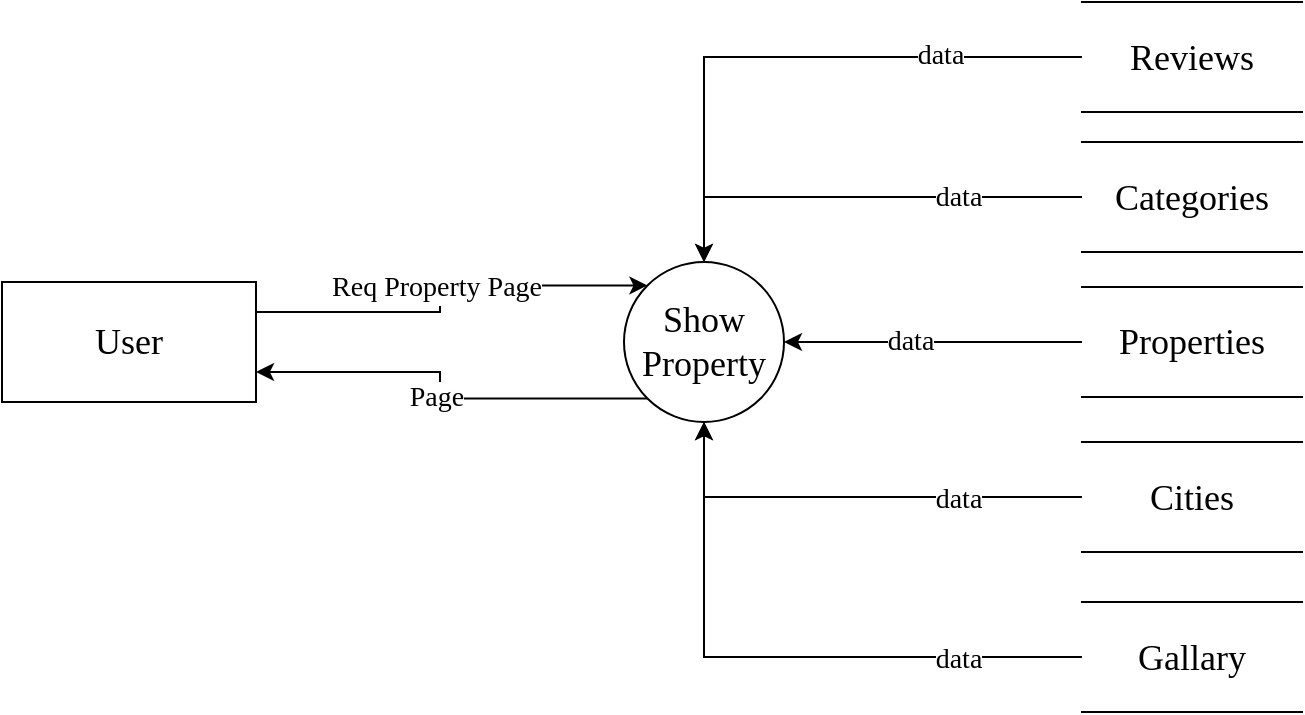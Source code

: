 <mxfile version="17.1.3" type="google"><diagram id="HeBkzXPH-GdMvk_lJBK_" name="Page-1"><mxGraphModel grid="1" gridSize="10" guides="1" tooltips="1" connect="1" arrows="1" page="1" fold="1" pageScale="1" pageWidth="827" pageHeight="1169" background="none" math="0" shadow="0"><root><mxCell id="0"/><mxCell id="1" parent="0"/><mxCell id="6l1TLSjAQP7HA2U_qRRk-19" value="" style="edgeStyle=orthogonalEdgeStyle;rounded=0;orthogonalLoop=1;jettySize=auto;html=1;fontFamily=Times New Roman;fontSize=16;entryX=0.25;entryY=1;entryDx=0;entryDy=0;exitX=1;exitY=0;exitDx=0;exitDy=0;" parent="1" edge="1"><mxGeometry relative="1" as="geometry"><mxPoint x="660" y="100" as="targetPoint"/></mxGeometry></mxCell><mxCell id="6l1TLSjAQP7HA2U_qRRk-21" style="edgeStyle=orthogonalEdgeStyle;rounded=0;orthogonalLoop=1;jettySize=auto;html=1;exitX=0.75;exitY=1;exitDx=0;exitDy=0;entryX=1;entryY=1;entryDx=0;entryDy=0;fontFamily=Times New Roman;fontSize=16;" parent="1" edge="1"><mxGeometry relative="1" as="geometry"><Array as="points"><mxPoint x="720" y="247"/></Array><mxPoint x="720" y="100" as="sourcePoint"/></mxGeometry></mxCell><mxCell id="ppLeph98q2jPRG6dnW5D-12" value="&lt;span style=&quot;font-size: 18px&quot;&gt;User&lt;/span&gt;" style="rounded=0;whiteSpace=wrap;html=1;fontFamily=Times New Roman;" parent="1" vertex="1"><mxGeometry x="100" y="160" width="127" height="60" as="geometry"/></mxCell><mxCell id="ybVQCAMKLovBi2533NB--38" style="rounded=0;orthogonalLoop=1;jettySize=auto;html=1;exitX=0;exitY=1;exitDx=0;exitDy=0;fontSize=17;startArrow=none;startFill=0;endArrow=classic;endFill=1;entryX=1;entryY=0.75;entryDx=0;entryDy=0;edgeStyle=orthogonalEdgeStyle;fontFamily=Times New Roman;" parent="1" source="ybVQCAMKLovBi2533NB--40" target="ppLeph98q2jPRG6dnW5D-12" edge="1"><mxGeometry relative="1" as="geometry"><mxPoint x="311" y="210" as="targetPoint"/></mxGeometry></mxCell><mxCell id="ybVQCAMKLovBi2533NB--39" value="Page" style="edgeLabel;html=1;align=center;verticalAlign=middle;resizable=0;points=[];fontSize=14;fontFamily=Times New Roman;" parent="ybVQCAMKLovBi2533NB--38" connectable="0" vertex="1"><mxGeometry x="-0.83" y="2" relative="1" as="geometry"><mxPoint x="-88" y="-3" as="offset"/></mxGeometry></mxCell><mxCell id="ybVQCAMKLovBi2533NB--40" value="&lt;p&gt;&lt;font style=&quot;font-size: 18px&quot;&gt;Show Property&lt;/font&gt;&lt;/p&gt;" style="ellipse;whiteSpace=wrap;html=1;aspect=fixed;shadow=0;sketch=0;rotation=0;fontFamily=Times New Roman;" parent="1" vertex="1"><mxGeometry x="411" y="150" width="80" height="80" as="geometry"/></mxCell><mxCell id="ybVQCAMKLovBi2533NB--41" style="edgeStyle=orthogonalEdgeStyle;rounded=0;orthogonalLoop=1;jettySize=auto;html=1;exitX=0;exitY=0.5;exitDx=0;exitDy=0;entryX=1;entryY=0.5;entryDx=0;entryDy=0;fontSize=17;elbow=vertical;fontFamily=Times New Roman;" parent="1" source="ybVQCAMKLovBi2533NB--43" target="ybVQCAMKLovBi2533NB--40" edge="1"><mxGeometry relative="1" as="geometry"/></mxCell><mxCell id="ybVQCAMKLovBi2533NB--42" value="data" style="edgeLabel;html=1;align=center;verticalAlign=middle;resizable=0;points=[];fontSize=14;fontFamily=Times New Roman;" parent="ybVQCAMKLovBi2533NB--41" connectable="0" vertex="1"><mxGeometry x="0.16" relative="1" as="geometry"><mxPoint as="offset"/></mxGeometry></mxCell><mxCell id="ybVQCAMKLovBi2533NB--43" value="&lt;span style=&quot;font-size: 18px&quot;&gt;Properties&lt;/span&gt;" style="shape=partialRectangle;whiteSpace=wrap;html=1;left=0;right=0;fillColor=default;rounded=0;shadow=0;glass=0;sketch=0;fontFamily=Times New Roman;fontSize=16;gradientColor=none;" parent="1" vertex="1"><mxGeometry x="640" y="162.5" width="110" height="55" as="geometry"/></mxCell><mxCell id="ybVQCAMKLovBi2533NB--44" style="rounded=0;orthogonalLoop=1;jettySize=auto;html=1;entryX=0;entryY=0;entryDx=0;entryDy=0;fontSize=17;startArrow=none;startFill=0;endArrow=classic;endFill=1;exitX=1;exitY=0.25;exitDx=0;exitDy=0;edgeStyle=orthogonalEdgeStyle;fontFamily=Times New Roman;" parent="1" source="ppLeph98q2jPRG6dnW5D-12" target="ybVQCAMKLovBi2533NB--40" edge="1"><mxGeometry relative="1" as="geometry"><mxPoint x="311" y="180" as="sourcePoint"/></mxGeometry></mxCell><mxCell id="ybVQCAMKLovBi2533NB--45" value="Req Property Page" style="edgeLabel;html=1;align=center;verticalAlign=middle;resizable=0;points=[];fontSize=14;fontFamily=Times New Roman;" parent="ybVQCAMKLovBi2533NB--44" connectable="0" vertex="1"><mxGeometry x="0.81" y="2" relative="1" as="geometry"><mxPoint x="-86" y="3" as="offset"/></mxGeometry></mxCell><mxCell id="CT9teUjzfMZrpAwWLgaj-5" style="edgeStyle=orthogonalEdgeStyle;rounded=0;orthogonalLoop=1;jettySize=auto;html=1;entryX=0.5;entryY=0;entryDx=0;entryDy=0;fontSize=18;fontFamily=Times New Roman;" parent="1" source="CT9teUjzfMZrpAwWLgaj-1" target="ybVQCAMKLovBi2533NB--40" edge="1"><mxGeometry relative="1" as="geometry"/></mxCell><mxCell id="CT9teUjzfMZrpAwWLgaj-7" value="&lt;font style=&quot;font-size: 14px&quot;&gt;data&lt;/font&gt;" style="edgeLabel;html=1;align=center;verticalAlign=middle;resizable=0;points=[];fontSize=18;fontFamily=Times New Roman;" parent="CT9teUjzfMZrpAwWLgaj-5" connectable="0" vertex="1"><mxGeometry x="-0.44" y="-2" relative="1" as="geometry"><mxPoint as="offset"/></mxGeometry></mxCell><mxCell id="CT9teUjzfMZrpAwWLgaj-1" value="&lt;font style=&quot;font-size: 18px&quot;&gt;Categories&lt;/font&gt;" style="shape=partialRectangle;whiteSpace=wrap;html=1;left=0;right=0;fillColor=default;rounded=0;shadow=0;glass=0;sketch=0;fontFamily=Times New Roman;fontSize=16;gradientColor=none;" parent="1" vertex="1"><mxGeometry x="640" y="90" width="110" height="55" as="geometry"/></mxCell><mxCell id="CT9teUjzfMZrpAwWLgaj-6" style="edgeStyle=orthogonalEdgeStyle;rounded=0;orthogonalLoop=1;jettySize=auto;html=1;entryX=0.5;entryY=1;entryDx=0;entryDy=0;fontSize=18;fontFamily=Times New Roman;" parent="1" source="CT9teUjzfMZrpAwWLgaj-4" target="ybVQCAMKLovBi2533NB--40" edge="1"><mxGeometry relative="1" as="geometry"/></mxCell><mxCell id="CT9teUjzfMZrpAwWLgaj-8" value="data" style="edgeLabel;html=1;align=center;verticalAlign=middle;resizable=0;points=[];fontSize=14;fontFamily=Times New Roman;" parent="CT9teUjzfMZrpAwWLgaj-6" connectable="0" vertex="1"><mxGeometry x="-0.45" y="1" relative="1" as="geometry"><mxPoint as="offset"/></mxGeometry></mxCell><mxCell id="CT9teUjzfMZrpAwWLgaj-4" value="&lt;font style=&quot;font-size: 18px&quot;&gt;Cities&lt;/font&gt;" style="shape=partialRectangle;whiteSpace=wrap;html=1;left=0;right=0;fillColor=default;rounded=0;shadow=0;glass=0;sketch=0;fontFamily=Times New Roman;fontSize=16;gradientColor=none;" parent="1" vertex="1"><mxGeometry x="640" y="240" width="110" height="55" as="geometry"/></mxCell><mxCell id="CT9teUjzfMZrpAwWLgaj-11" style="edgeStyle=orthogonalEdgeStyle;rounded=0;orthogonalLoop=1;jettySize=auto;html=1;fontSize=14;fontFamily=Times New Roman;" parent="1" source="CT9teUjzfMZrpAwWLgaj-9" target="ybVQCAMKLovBi2533NB--40" edge="1"><mxGeometry relative="1" as="geometry"/></mxCell><mxCell id="CT9teUjzfMZrpAwWLgaj-13" value="data" style="edgeLabel;html=1;align=center;verticalAlign=middle;resizable=0;points=[];fontSize=14;fontFamily=Times New Roman;" parent="CT9teUjzfMZrpAwWLgaj-11" connectable="0" vertex="1"><mxGeometry x="-0.513" y="-1" relative="1" as="geometry"><mxPoint as="offset"/></mxGeometry></mxCell><mxCell id="CT9teUjzfMZrpAwWLgaj-9" value="&lt;span style=&quot;font-size: 18px&quot;&gt;Reviews&lt;/span&gt;" style="shape=partialRectangle;whiteSpace=wrap;html=1;left=0;right=0;fillColor=default;rounded=0;shadow=0;glass=0;sketch=0;fontFamily=Times New Roman;fontSize=16;gradientColor=none;" parent="1" vertex="1"><mxGeometry x="640" y="20" width="110" height="55" as="geometry"/></mxCell><mxCell id="CT9teUjzfMZrpAwWLgaj-12" style="edgeStyle=orthogonalEdgeStyle;rounded=0;orthogonalLoop=1;jettySize=auto;html=1;fontSize=14;fontFamily=Times New Roman;" parent="1" source="CT9teUjzfMZrpAwWLgaj-10" target="ybVQCAMKLovBi2533NB--40" edge="1"><mxGeometry relative="1" as="geometry"/></mxCell><mxCell id="CT9teUjzfMZrpAwWLgaj-14" value="data" style="edgeLabel;html=1;align=center;verticalAlign=middle;resizable=0;points=[];fontSize=14;fontFamily=Times New Roman;" parent="CT9teUjzfMZrpAwWLgaj-12" connectable="0" vertex="1"><mxGeometry x="-0.595" y="1" relative="1" as="geometry"><mxPoint as="offset"/></mxGeometry></mxCell><mxCell id="CT9teUjzfMZrpAwWLgaj-10" value="&lt;span style=&quot;font-size: 18px&quot;&gt;Gallary&lt;/span&gt;" style="shape=partialRectangle;whiteSpace=wrap;html=1;left=0;right=0;fillColor=default;rounded=0;shadow=0;glass=0;sketch=0;fontFamily=Times New Roman;fontSize=16;gradientColor=none;" parent="1" vertex="1"><mxGeometry x="640" y="320" width="110" height="55" as="geometry"/></mxCell></root></mxGraphModel></diagram></mxfile>